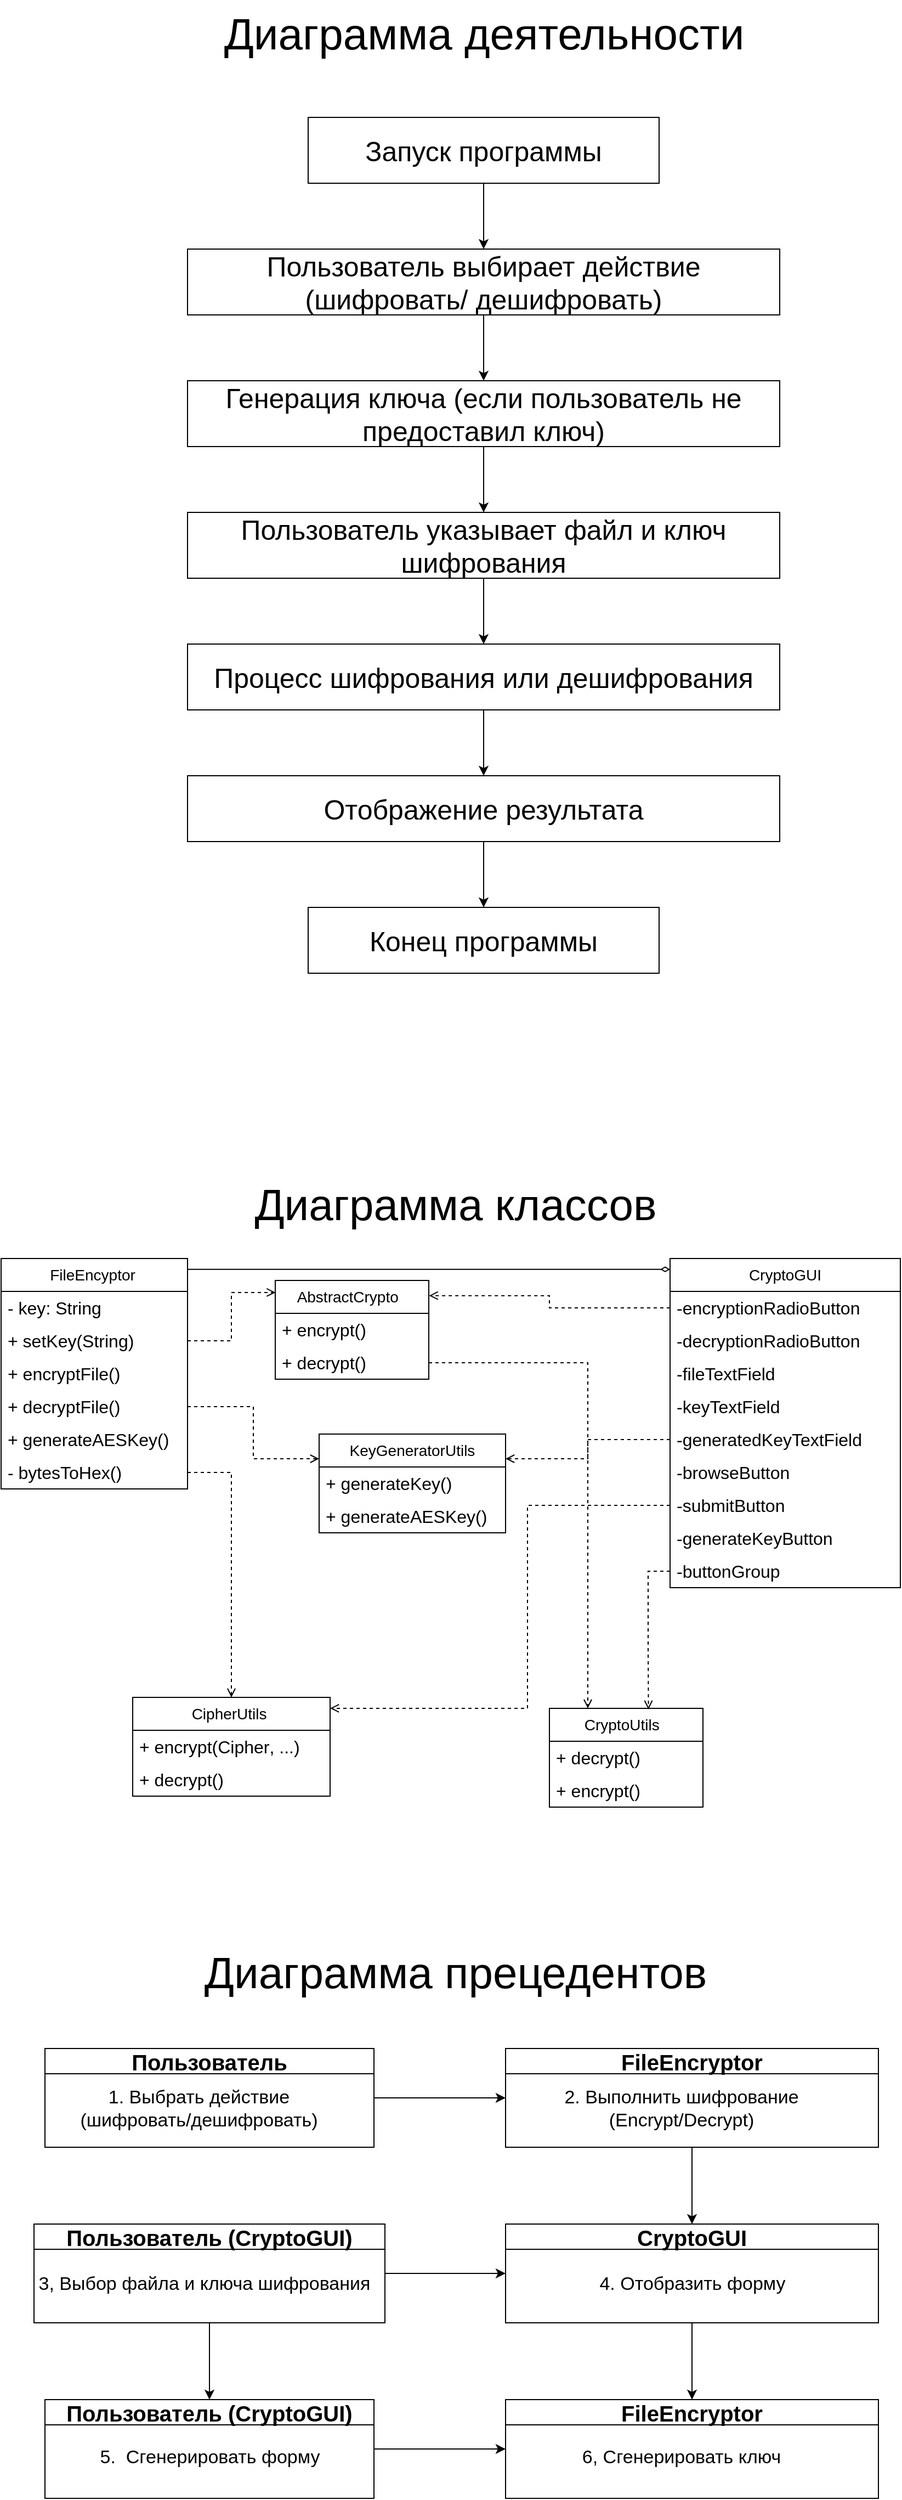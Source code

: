 <mxfile version="22.1.11" type="github">
  <diagram name="Страница — 1" id="vyfmJZVnl9p8rinQx3BE">
    <mxGraphModel dx="1980" dy="2288" grid="1" gridSize="10" guides="1" tooltips="1" connect="1" arrows="1" fold="1" page="1" pageScale="1" pageWidth="827" pageHeight="1169" math="0" shadow="0">
      <root>
        <mxCell id="0" />
        <mxCell id="1" parent="0" />
        <mxCell id="3ANtsZwoB6s7GVHmMhVy-1" value="&lt;font style=&quot;font-size: 14px;&quot;&gt;FileEncyptor&lt;/font&gt;" style="swimlane;fontStyle=0;childLayout=stackLayout;horizontal=1;startSize=30;horizontalStack=0;resizeParent=1;resizeParentMax=0;resizeLast=0;collapsible=1;marginBottom=0;whiteSpace=wrap;html=1;spacingRight=3;" vertex="1" parent="1">
          <mxGeometry width="170" height="210" as="geometry" />
        </mxCell>
        <mxCell id="3ANtsZwoB6s7GVHmMhVy-2" value="&lt;font style=&quot;font-size: 16px;&quot;&gt;- &lt;span style=&quot;line-height: 106%; font-family: Calibri, sans-serif;&quot; lang=&quot;EN-US&quot;&gt;key&lt;/span&gt;&lt;span style=&quot;font-family: Calibri, sans-serif;&quot;&gt;: &lt;/span&gt;&lt;span style=&quot;line-height: 106%; font-family: Calibri, sans-serif;&quot; lang=&quot;EN-US&quot;&gt;String&lt;/span&gt;&lt;span style=&quot;font-family: Calibri, sans-serif;&quot;&gt;&amp;nbsp; &amp;nbsp; &amp;nbsp;&lt;/span&gt;&lt;/font&gt;" style="text;strokeColor=none;fillColor=none;align=left;verticalAlign=middle;spacingLeft=4;spacingRight=4;overflow=hidden;points=[[0,0.5],[1,0.5]];portConstraint=eastwest;rotatable=0;whiteSpace=wrap;html=1;" vertex="1" parent="3ANtsZwoB6s7GVHmMhVy-1">
          <mxGeometry y="30" width="170" height="30" as="geometry" />
        </mxCell>
        <mxCell id="3ANtsZwoB6s7GVHmMhVy-3" value="&lt;font style=&quot;font-size: 16px;&quot;&gt;+ &lt;span style=&quot;line-height: 106%; font-family: Calibri, sans-serif;&quot; lang=&quot;EN-US&quot;&gt;setKey&lt;/span&gt;&lt;span style=&quot;font-family: Calibri, sans-serif;&quot;&gt;(&lt;/span&gt;&lt;span style=&quot;line-height: 106%; font-family: Calibri, sans-serif;&quot; lang=&quot;EN-US&quot;&gt;String&lt;/span&gt;&lt;span style=&quot;font-family: Calibri, sans-serif;&quot;&gt;)&amp;nbsp;&amp;nbsp;&lt;/span&gt;&lt;/font&gt;" style="text;strokeColor=none;fillColor=none;align=left;verticalAlign=middle;spacingLeft=4;spacingRight=4;overflow=hidden;points=[[0,0.5],[1,0.5]];portConstraint=eastwest;rotatable=0;whiteSpace=wrap;html=1;" vertex="1" parent="3ANtsZwoB6s7GVHmMhVy-1">
          <mxGeometry y="60" width="170" height="30" as="geometry" />
        </mxCell>
        <mxCell id="3ANtsZwoB6s7GVHmMhVy-25" value="&lt;font style=&quot;font-size: 16px;&quot;&gt;+ &lt;span style=&quot;line-height: 106%; font-family: Calibri, sans-serif;&quot; lang=&quot;EN-US&quot;&gt;encryptFile&lt;/span&gt;&lt;span style=&quot;font-family: Calibri, sans-serif;&quot;&gt;()&amp;nbsp; &amp;nbsp;&lt;/span&gt;&lt;/font&gt;" style="text;strokeColor=none;fillColor=none;align=left;verticalAlign=middle;spacingLeft=4;spacingRight=4;overflow=hidden;points=[[0,0.5],[1,0.5]];portConstraint=eastwest;rotatable=0;whiteSpace=wrap;html=1;" vertex="1" parent="3ANtsZwoB6s7GVHmMhVy-1">
          <mxGeometry y="90" width="170" height="30" as="geometry" />
        </mxCell>
        <mxCell id="3ANtsZwoB6s7GVHmMhVy-26" value="&lt;font style=&quot;font-size: 16px;&quot;&gt;+ &lt;span style=&quot;line-height: 106%; font-family: Calibri, sans-serif;&quot; lang=&quot;EN-US&quot;&gt;decryptFile&lt;/span&gt;&lt;span style=&quot;font-family: Calibri, sans-serif;&quot;&gt;()&amp;nbsp; &amp;nbsp;&lt;/span&gt;&lt;/font&gt;" style="text;strokeColor=none;fillColor=none;align=left;verticalAlign=middle;spacingLeft=4;spacingRight=4;overflow=hidden;points=[[0,0.5],[1,0.5]];portConstraint=eastwest;rotatable=0;whiteSpace=wrap;html=1;" vertex="1" parent="3ANtsZwoB6s7GVHmMhVy-1">
          <mxGeometry y="120" width="170" height="30" as="geometry" />
        </mxCell>
        <mxCell id="3ANtsZwoB6s7GVHmMhVy-27" value="&lt;font style=&quot;font-size: 16px;&quot;&gt;+ &lt;span style=&quot;line-height: 106%; font-family: Calibri, sans-serif;&quot; lang=&quot;EN-US&quot;&gt;generateAESKey()&lt;/span&gt;&lt;/font&gt;" style="text;strokeColor=none;fillColor=none;align=left;verticalAlign=middle;spacingLeft=4;spacingRight=4;overflow=hidden;points=[[0,0.5],[1,0.5]];portConstraint=eastwest;rotatable=0;whiteSpace=wrap;html=1;" vertex="1" parent="3ANtsZwoB6s7GVHmMhVy-1">
          <mxGeometry y="150" width="170" height="30" as="geometry" />
        </mxCell>
        <mxCell id="3ANtsZwoB6s7GVHmMhVy-4" value="&lt;font style=&quot;font-size: 16px;&quot;&gt;- &lt;span style=&quot;line-height: 106%; font-family: Calibri, sans-serif;&quot; lang=&quot;EN-US&quot;&gt;bytesToHex&lt;/span&gt;&lt;span style=&quot;font-family: Calibri, sans-serif;&quot;&gt;()&lt;/span&gt;&lt;/font&gt;" style="text;strokeColor=none;fillColor=none;align=left;verticalAlign=middle;spacingLeft=4;spacingRight=4;overflow=hidden;points=[[0,0.5],[1,0.5]];portConstraint=eastwest;rotatable=0;whiteSpace=wrap;html=1;" vertex="1" parent="3ANtsZwoB6s7GVHmMhVy-1">
          <mxGeometry y="180" width="170" height="30" as="geometry" />
        </mxCell>
        <mxCell id="3ANtsZwoB6s7GVHmMhVy-9" value="&lt;font style=&quot;font-size: 14px;&quot;&gt;KeyGeneratorUtils   &lt;/font&gt;" style="swimlane;fontStyle=0;childLayout=stackLayout;horizontal=1;startSize=30;horizontalStack=0;resizeParent=1;resizeParentMax=0;resizeLast=0;collapsible=1;marginBottom=0;whiteSpace=wrap;html=1;" vertex="1" parent="1">
          <mxGeometry x="290" y="160" width="170" height="90" as="geometry" />
        </mxCell>
        <mxCell id="3ANtsZwoB6s7GVHmMhVy-10" value="&lt;font style=&quot;font-size: 16px;&quot;&gt;+ generateKey()&lt;/font&gt;" style="text;strokeColor=none;fillColor=none;align=left;verticalAlign=middle;spacingLeft=4;spacingRight=4;overflow=hidden;points=[[0,0.5],[1,0.5]];portConstraint=eastwest;rotatable=0;whiteSpace=wrap;html=1;" vertex="1" parent="3ANtsZwoB6s7GVHmMhVy-9">
          <mxGeometry y="30" width="170" height="30" as="geometry" />
        </mxCell>
        <mxCell id="3ANtsZwoB6s7GVHmMhVy-11" value="&lt;font style=&quot;font-size: 16px;&quot;&gt;+ generateAESKey()&lt;/font&gt;" style="text;strokeColor=none;fillColor=none;align=left;verticalAlign=middle;spacingLeft=4;spacingRight=4;overflow=hidden;points=[[0,0.5],[1,0.5]];portConstraint=eastwest;rotatable=0;whiteSpace=wrap;html=1;" vertex="1" parent="3ANtsZwoB6s7GVHmMhVy-9">
          <mxGeometry y="60" width="170" height="30" as="geometry" />
        </mxCell>
        <mxCell id="3ANtsZwoB6s7GVHmMhVy-17" value="&lt;font style=&quot;font-size: 14px;&quot;&gt;CryptoUtils&amp;nbsp;&amp;nbsp;&lt;/font&gt;" style="swimlane;fontStyle=0;childLayout=stackLayout;horizontal=1;startSize=30;horizontalStack=0;resizeParent=1;resizeParentMax=0;resizeLast=0;collapsible=1;marginBottom=0;whiteSpace=wrap;html=1;" vertex="1" parent="1">
          <mxGeometry x="500" y="410" width="140" height="90" as="geometry" />
        </mxCell>
        <mxCell id="3ANtsZwoB6s7GVHmMhVy-19" value="&lt;font style=&quot;font-size: 16px;&quot;&gt;+ decrypt()&lt;/font&gt;" style="text;strokeColor=none;fillColor=none;align=left;verticalAlign=middle;spacingLeft=4;spacingRight=4;overflow=hidden;points=[[0,0.5],[1,0.5]];portConstraint=eastwest;rotatable=0;whiteSpace=wrap;html=1;" vertex="1" parent="3ANtsZwoB6s7GVHmMhVy-17">
          <mxGeometry y="30" width="140" height="30" as="geometry" />
        </mxCell>
        <mxCell id="3ANtsZwoB6s7GVHmMhVy-18" value="&lt;font style=&quot;font-size: 16px;&quot;&gt;+&amp;nbsp;encrypt()&lt;/font&gt;" style="text;strokeColor=none;fillColor=none;align=left;verticalAlign=middle;spacingLeft=4;spacingRight=4;overflow=hidden;points=[[0,0.5],[1,0.5]];portConstraint=eastwest;rotatable=0;whiteSpace=wrap;html=1;" vertex="1" parent="3ANtsZwoB6s7GVHmMhVy-17">
          <mxGeometry y="60" width="140" height="30" as="geometry" />
        </mxCell>
        <mxCell id="3ANtsZwoB6s7GVHmMhVy-21" value="&lt;font style=&quot;font-size: 14px;&quot;&gt;CryptoGUI&lt;/font&gt;" style="swimlane;fontStyle=0;childLayout=stackLayout;horizontal=1;startSize=30;horizontalStack=0;resizeParent=1;resizeParentMax=0;resizeLast=0;collapsible=1;marginBottom=0;whiteSpace=wrap;html=1;" vertex="1" parent="1">
          <mxGeometry x="610" width="210" height="300" as="geometry" />
        </mxCell>
        <mxCell id="3ANtsZwoB6s7GVHmMhVy-22" value="&lt;font style=&quot;font-size: 16px;&quot;&gt;-encryptionRadioButton&lt;/font&gt;" style="text;strokeColor=none;fillColor=none;align=left;verticalAlign=middle;spacingLeft=4;spacingRight=4;overflow=hidden;points=[[0,0.5],[1,0.5]];portConstraint=eastwest;rotatable=0;whiteSpace=wrap;html=1;" vertex="1" parent="3ANtsZwoB6s7GVHmMhVy-21">
          <mxGeometry y="30" width="210" height="30" as="geometry" />
        </mxCell>
        <mxCell id="3ANtsZwoB6s7GVHmMhVy-23" value="&lt;font style=&quot;font-size: 16px;&quot;&gt;-&lt;font style=&quot;font-size: 16px;&quot;&gt;decryptionRadioButton&lt;/font&gt;&lt;/font&gt;" style="text;strokeColor=none;fillColor=none;align=left;verticalAlign=middle;spacingLeft=4;spacingRight=4;overflow=hidden;points=[[0,0.5],[1,0.5]];portConstraint=eastwest;rotatable=0;whiteSpace=wrap;html=1;" vertex="1" parent="3ANtsZwoB6s7GVHmMhVy-21">
          <mxGeometry y="60" width="210" height="30" as="geometry" />
        </mxCell>
        <mxCell id="3ANtsZwoB6s7GVHmMhVy-24" value="&lt;font style=&quot;font-size: 16px;&quot;&gt;-fileTextField&lt;span style=&quot;line-height: 106%; font-family: Calibri, sans-serif;&quot;&gt;&amp;nbsp; &amp;nbsp; &amp;nbsp; &amp;nbsp;&amp;nbsp;&lt;/span&gt;&lt;/font&gt;" style="text;strokeColor=none;fillColor=none;align=left;verticalAlign=middle;spacingLeft=4;spacingRight=4;overflow=hidden;points=[[0,0.5],[1,0.5]];portConstraint=eastwest;rotatable=0;whiteSpace=wrap;html=1;" vertex="1" parent="3ANtsZwoB6s7GVHmMhVy-21">
          <mxGeometry y="90" width="210" height="30" as="geometry" />
        </mxCell>
        <mxCell id="3ANtsZwoB6s7GVHmMhVy-32" value="&lt;font style=&quot;font-size: 16px;&quot;&gt;-keyTextField&lt;span style=&quot;line-height: 106%; font-family: Calibri, sans-serif;&quot;&gt;&amp;nbsp; &amp;nbsp; &amp;nbsp; &amp;nbsp; &amp;nbsp;&lt;/span&gt;&lt;/font&gt;" style="text;strokeColor=none;fillColor=none;align=left;verticalAlign=middle;spacingLeft=4;spacingRight=4;overflow=hidden;points=[[0,0.5],[1,0.5]];portConstraint=eastwest;rotatable=0;whiteSpace=wrap;html=1;" vertex="1" parent="3ANtsZwoB6s7GVHmMhVy-21">
          <mxGeometry y="120" width="210" height="30" as="geometry" />
        </mxCell>
        <mxCell id="3ANtsZwoB6s7GVHmMhVy-33" value="&lt;font style=&quot;font-size: 16px;&quot;&gt;-generatedKeyTextField&lt;/font&gt;" style="text;strokeColor=none;fillColor=none;align=left;verticalAlign=middle;spacingLeft=4;spacingRight=4;overflow=hidden;points=[[0,0.5],[1,0.5]];portConstraint=eastwest;rotatable=0;whiteSpace=wrap;html=1;" vertex="1" parent="3ANtsZwoB6s7GVHmMhVy-21">
          <mxGeometry y="150" width="210" height="30" as="geometry" />
        </mxCell>
        <mxCell id="3ANtsZwoB6s7GVHmMhVy-34" value="&lt;font style=&quot;font-size: 16px;&quot;&gt;-browseButton&lt;span style=&quot;line-height: 106%; font-family: Calibri, sans-serif;&quot;&gt;&amp;nbsp; &amp;nbsp; &amp;nbsp; &amp;nbsp; &amp;nbsp;&lt;/span&gt;&lt;/font&gt;" style="text;strokeColor=none;fillColor=none;align=left;verticalAlign=middle;spacingLeft=4;spacingRight=4;overflow=hidden;points=[[0,0.5],[1,0.5]];portConstraint=eastwest;rotatable=0;whiteSpace=wrap;html=1;" vertex="1" parent="3ANtsZwoB6s7GVHmMhVy-21">
          <mxGeometry y="180" width="210" height="30" as="geometry" />
        </mxCell>
        <mxCell id="3ANtsZwoB6s7GVHmMhVy-35" value="&lt;font style=&quot;font-size: 16px;&quot;&gt;-submitButton&lt;span style=&quot;line-height: 106%; font-family: Calibri, sans-serif;&quot;&gt;&amp;nbsp; &amp;nbsp; &amp;nbsp; &amp;nbsp; &amp;nbsp;&lt;/span&gt;&lt;/font&gt;" style="text;strokeColor=none;fillColor=none;align=left;verticalAlign=middle;spacingLeft=4;spacingRight=4;overflow=hidden;points=[[0,0.5],[1,0.5]];portConstraint=eastwest;rotatable=0;whiteSpace=wrap;html=1;" vertex="1" parent="3ANtsZwoB6s7GVHmMhVy-21">
          <mxGeometry y="210" width="210" height="30" as="geometry" />
        </mxCell>
        <mxCell id="3ANtsZwoB6s7GVHmMhVy-36" value="&lt;font style=&quot;font-size: 16px;&quot;&gt;-generateKeyButton&lt;span style=&quot;line-height: 106%; font-family: Calibri, sans-serif;&quot;&gt;&amp;nbsp; &amp;nbsp;&amp;nbsp;&lt;/span&gt;&lt;/font&gt;" style="text;strokeColor=none;fillColor=none;align=left;verticalAlign=middle;spacingLeft=4;spacingRight=4;overflow=hidden;points=[[0,0.5],[1,0.5]];portConstraint=eastwest;rotatable=0;whiteSpace=wrap;html=1;" vertex="1" parent="3ANtsZwoB6s7GVHmMhVy-21">
          <mxGeometry y="240" width="210" height="30" as="geometry" />
        </mxCell>
        <mxCell id="3ANtsZwoB6s7GVHmMhVy-37" value="&lt;font style=&quot;font-size: 16px;&quot;&gt;-buttonGroup&lt;span style=&quot;line-height: 106%; font-family: Calibri, sans-serif;&quot;&gt;&amp;nbsp; &amp;nbsp; &amp;nbsp; &amp;nbsp; &amp;nbsp;&amp;nbsp;&lt;/span&gt;&lt;/font&gt;" style="text;strokeColor=none;fillColor=none;align=left;verticalAlign=middle;spacingLeft=4;spacingRight=4;overflow=hidden;points=[[0,0.5],[1,0.5]];portConstraint=eastwest;rotatable=0;whiteSpace=wrap;html=1;" vertex="1" parent="3ANtsZwoB6s7GVHmMhVy-21">
          <mxGeometry y="270" width="210" height="30" as="geometry" />
        </mxCell>
        <mxCell id="3ANtsZwoB6s7GVHmMhVy-39" value="&lt;font style=&quot;font-size: 14px;&quot;&gt;AbstractCrypto&amp;nbsp;&amp;nbsp;&lt;/font&gt;" style="swimlane;fontStyle=0;childLayout=stackLayout;horizontal=1;startSize=30;horizontalStack=0;resizeParent=1;resizeParentMax=0;resizeLast=0;collapsible=1;marginBottom=0;whiteSpace=wrap;html=1;" vertex="1" parent="1">
          <mxGeometry x="250" y="20" width="140" height="90" as="geometry" />
        </mxCell>
        <mxCell id="3ANtsZwoB6s7GVHmMhVy-40" value="&lt;font style=&quot;font-size: 16px;&quot;&gt;+&amp;nbsp;encrypt()&lt;/font&gt;" style="text;strokeColor=none;fillColor=none;align=left;verticalAlign=middle;spacingLeft=4;spacingRight=4;overflow=hidden;points=[[0,0.5],[1,0.5]];portConstraint=eastwest;rotatable=0;whiteSpace=wrap;html=1;" vertex="1" parent="3ANtsZwoB6s7GVHmMhVy-39">
          <mxGeometry y="30" width="140" height="30" as="geometry" />
        </mxCell>
        <mxCell id="3ANtsZwoB6s7GVHmMhVy-41" value="&lt;font style=&quot;font-size: 16px;&quot;&gt;+ decrypt()&lt;/font&gt;" style="text;strokeColor=none;fillColor=none;align=left;verticalAlign=middle;spacingLeft=4;spacingRight=4;overflow=hidden;points=[[0,0.5],[1,0.5]];portConstraint=eastwest;rotatable=0;whiteSpace=wrap;html=1;" vertex="1" parent="3ANtsZwoB6s7GVHmMhVy-39">
          <mxGeometry y="60" width="140" height="30" as="geometry" />
        </mxCell>
        <mxCell id="3ANtsZwoB6s7GVHmMhVy-42" value="&lt;font style=&quot;font-size: 14px;&quot;&gt;CipherUtils&lt;span style=&quot;line-height: 106%; font-family: Calibri, sans-serif;&quot;&gt;&amp;nbsp;&lt;/span&gt;&lt;/font&gt;" style="swimlane;fontStyle=0;childLayout=stackLayout;horizontal=1;startSize=30;horizontalStack=0;resizeParent=1;resizeParentMax=0;resizeLast=0;collapsible=1;marginBottom=0;whiteSpace=wrap;html=1;" vertex="1" parent="1">
          <mxGeometry x="120" y="400" width="180" height="90" as="geometry" />
        </mxCell>
        <mxCell id="3ANtsZwoB6s7GVHmMhVy-43" value="&lt;font style=&quot;font-size: 16px;&quot;&gt;+ &lt;span style=&quot;line-height: 106%; font-family: Calibri, sans-serif;&quot; lang=&quot;EN-US&quot;&gt;encrypt&lt;/span&gt;&lt;span style=&quot;font-family: Calibri, sans-serif;&quot;&gt;(&lt;/span&gt;&lt;span style=&quot;line-height: 106%; font-family: Calibri, sans-serif;&quot; lang=&quot;EN-US&quot;&gt;Cipher&lt;/span&gt;&lt;span style=&quot;font-family: Calibri, sans-serif;&quot;&gt;, ...)&amp;nbsp;&lt;/span&gt;&lt;/font&gt;" style="text;strokeColor=none;fillColor=none;align=left;verticalAlign=middle;spacingLeft=4;spacingRight=4;overflow=hidden;points=[[0,0.5],[1,0.5]];portConstraint=eastwest;rotatable=0;whiteSpace=wrap;html=1;" vertex="1" parent="3ANtsZwoB6s7GVHmMhVy-42">
          <mxGeometry y="30" width="180" height="30" as="geometry" />
        </mxCell>
        <mxCell id="3ANtsZwoB6s7GVHmMhVy-44" value="&lt;font style=&quot;font-size: 16px;&quot;&gt;+ decrypt()&lt;/font&gt;" style="text;strokeColor=none;fillColor=none;align=left;verticalAlign=middle;spacingLeft=4;spacingRight=4;overflow=hidden;points=[[0,0.5],[1,0.5]];portConstraint=eastwest;rotatable=0;whiteSpace=wrap;html=1;" vertex="1" parent="3ANtsZwoB6s7GVHmMhVy-42">
          <mxGeometry y="60" width="180" height="30" as="geometry" />
        </mxCell>
        <mxCell id="3ANtsZwoB6s7GVHmMhVy-50" style="edgeStyle=orthogonalEdgeStyle;rounded=0;orthogonalLoop=1;jettySize=auto;html=1;exitX=1;exitY=0.5;exitDx=0;exitDy=0;entryX=0;entryY=0.25;entryDx=0;entryDy=0;dashed=1;endArrow=open;endFill=0;" edge="1" parent="1" source="3ANtsZwoB6s7GVHmMhVy-26" target="3ANtsZwoB6s7GVHmMhVy-9">
          <mxGeometry relative="1" as="geometry" />
        </mxCell>
        <mxCell id="3ANtsZwoB6s7GVHmMhVy-51" style="edgeStyle=orthogonalEdgeStyle;rounded=0;orthogonalLoop=1;jettySize=auto;html=1;exitX=1;exitY=0.5;exitDx=0;exitDy=0;entryX=0.002;entryY=0.122;entryDx=0;entryDy=0;entryPerimeter=0;dashed=1;endArrow=open;endFill=0;" edge="1" parent="1" source="3ANtsZwoB6s7GVHmMhVy-3" target="3ANtsZwoB6s7GVHmMhVy-39">
          <mxGeometry relative="1" as="geometry" />
        </mxCell>
        <mxCell id="3ANtsZwoB6s7GVHmMhVy-52" style="edgeStyle=orthogonalEdgeStyle;rounded=0;orthogonalLoop=1;jettySize=auto;html=1;exitX=0;exitY=0.5;exitDx=0;exitDy=0;entryX=1.002;entryY=0.154;entryDx=0;entryDy=0;entryPerimeter=0;dashed=1;endArrow=open;endFill=0;" edge="1" parent="1" source="3ANtsZwoB6s7GVHmMhVy-22" target="3ANtsZwoB6s7GVHmMhVy-39">
          <mxGeometry relative="1" as="geometry" />
        </mxCell>
        <mxCell id="3ANtsZwoB6s7GVHmMhVy-56" style="edgeStyle=orthogonalEdgeStyle;rounded=0;orthogonalLoop=1;jettySize=auto;html=1;exitX=0;exitY=0.5;exitDx=0;exitDy=0;entryX=1;entryY=0.111;entryDx=0;entryDy=0;entryPerimeter=0;dashed=1;endArrow=open;endFill=0;" edge="1" parent="1" source="3ANtsZwoB6s7GVHmMhVy-35" target="3ANtsZwoB6s7GVHmMhVy-42">
          <mxGeometry relative="1" as="geometry">
            <Array as="points">
              <mxPoint x="480" y="225" />
              <mxPoint x="480" y="410" />
            </Array>
          </mxGeometry>
        </mxCell>
        <mxCell id="3ANtsZwoB6s7GVHmMhVy-58" style="edgeStyle=orthogonalEdgeStyle;rounded=0;orthogonalLoop=1;jettySize=auto;html=1;exitX=1;exitY=0.5;exitDx=0;exitDy=0;entryX=0.5;entryY=0;entryDx=0;entryDy=0;endArrow=open;endFill=0;dashed=1;" edge="1" parent="1" source="3ANtsZwoB6s7GVHmMhVy-4" target="3ANtsZwoB6s7GVHmMhVy-42">
          <mxGeometry relative="1" as="geometry" />
        </mxCell>
        <mxCell id="3ANtsZwoB6s7GVHmMhVy-61" style="edgeStyle=orthogonalEdgeStyle;rounded=0;orthogonalLoop=1;jettySize=auto;html=1;exitX=0;exitY=0.5;exitDx=0;exitDy=0;entryX=0.645;entryY=0.011;entryDx=0;entryDy=0;entryPerimeter=0;endArrow=open;endFill=0;dashed=1;" edge="1" parent="1" source="3ANtsZwoB6s7GVHmMhVy-37" target="3ANtsZwoB6s7GVHmMhVy-17">
          <mxGeometry relative="1" as="geometry" />
        </mxCell>
        <mxCell id="3ANtsZwoB6s7GVHmMhVy-62" style="edgeStyle=orthogonalEdgeStyle;rounded=0;orthogonalLoop=1;jettySize=auto;html=1;exitX=1;exitY=0.5;exitDx=0;exitDy=0;entryX=0.25;entryY=0;entryDx=0;entryDy=0;endArrow=open;endFill=0;dashed=1;" edge="1" parent="1" source="3ANtsZwoB6s7GVHmMhVy-41" target="3ANtsZwoB6s7GVHmMhVy-17">
          <mxGeometry relative="1" as="geometry" />
        </mxCell>
        <mxCell id="3ANtsZwoB6s7GVHmMhVy-63" style="edgeStyle=orthogonalEdgeStyle;rounded=0;orthogonalLoop=1;jettySize=auto;html=1;exitX=0;exitY=0.5;exitDx=0;exitDy=0;entryX=1;entryY=0.25;entryDx=0;entryDy=0;endArrow=open;endFill=0;dashed=1;" edge="1" parent="1" source="3ANtsZwoB6s7GVHmMhVy-33" target="3ANtsZwoB6s7GVHmMhVy-9">
          <mxGeometry relative="1" as="geometry" />
        </mxCell>
        <mxCell id="3ANtsZwoB6s7GVHmMhVy-64" style="edgeStyle=orthogonalEdgeStyle;rounded=0;orthogonalLoop=1;jettySize=auto;html=1;exitX=1;exitY=0;exitDx=0;exitDy=0;entryX=0;entryY=0.033;entryDx=0;entryDy=0;entryPerimeter=0;endArrow=diamondThin;endFill=0;" edge="1" parent="1" source="3ANtsZwoB6s7GVHmMhVy-1" target="3ANtsZwoB6s7GVHmMhVy-21">
          <mxGeometry relative="1" as="geometry">
            <Array as="points">
              <mxPoint x="170" y="10" />
            </Array>
          </mxGeometry>
        </mxCell>
        <mxCell id="3ANtsZwoB6s7GVHmMhVy-65" value="&lt;font style=&quot;font-size: 40px;&quot;&gt;Диаграмма классов&lt;/font&gt;" style="text;html=1;align=center;verticalAlign=middle;resizable=0;points=[];autosize=1;strokeColor=none;fillColor=none;" vertex="1" parent="1">
          <mxGeometry x="219" y="-80" width="390" height="60" as="geometry" />
        </mxCell>
        <mxCell id="3ANtsZwoB6s7GVHmMhVy-66" value="&lt;font style=&quot;font-size: 40px;&quot;&gt;Диаграмма деятельности&lt;/font&gt;" style="text;html=1;align=center;verticalAlign=middle;resizable=0;points=[];autosize=1;strokeColor=none;fillColor=none;" vertex="1" parent="1">
          <mxGeometry x="190" y="-1147" width="500" height="60" as="geometry" />
        </mxCell>
        <mxCell id="3ANtsZwoB6s7GVHmMhVy-74" style="edgeStyle=orthogonalEdgeStyle;rounded=0;orthogonalLoop=1;jettySize=auto;html=1;exitX=0.5;exitY=1;exitDx=0;exitDy=0;entryX=0.5;entryY=0;entryDx=0;entryDy=0;" edge="1" parent="1" source="3ANtsZwoB6s7GVHmMhVy-67" target="3ANtsZwoB6s7GVHmMhVy-68">
          <mxGeometry relative="1" as="geometry" />
        </mxCell>
        <mxCell id="3ANtsZwoB6s7GVHmMhVy-67" value="&lt;font style=&quot;font-size: 25px;&quot;&gt;Запуск программы&lt;/font&gt;" style="rounded=0;whiteSpace=wrap;html=1;" vertex="1" parent="1">
          <mxGeometry x="280" y="-1040" width="320" height="60" as="geometry" />
        </mxCell>
        <mxCell id="3ANtsZwoB6s7GVHmMhVy-75" style="edgeStyle=orthogonalEdgeStyle;rounded=0;orthogonalLoop=1;jettySize=auto;html=1;exitX=0.5;exitY=1;exitDx=0;exitDy=0;entryX=0.5;entryY=0;entryDx=0;entryDy=0;" edge="1" parent="1" source="3ANtsZwoB6s7GVHmMhVy-68" target="3ANtsZwoB6s7GVHmMhVy-69">
          <mxGeometry relative="1" as="geometry" />
        </mxCell>
        <mxCell id="3ANtsZwoB6s7GVHmMhVy-68" value="&lt;font style=&quot;font-size: 25px;&quot;&gt;Пользователь выбирает действие (шифровать/ дешифровать) &lt;/font&gt;" style="rounded=0;whiteSpace=wrap;html=1;" vertex="1" parent="1">
          <mxGeometry x="170" y="-920" width="540" height="60" as="geometry" />
        </mxCell>
        <mxCell id="3ANtsZwoB6s7GVHmMhVy-76" style="edgeStyle=orthogonalEdgeStyle;rounded=0;orthogonalLoop=1;jettySize=auto;html=1;exitX=0.5;exitY=1;exitDx=0;exitDy=0;entryX=0.5;entryY=0;entryDx=0;entryDy=0;" edge="1" parent="1" source="3ANtsZwoB6s7GVHmMhVy-69" target="3ANtsZwoB6s7GVHmMhVy-70">
          <mxGeometry relative="1" as="geometry" />
        </mxCell>
        <mxCell id="3ANtsZwoB6s7GVHmMhVy-69" value="&lt;font style=&quot;font-size: 25px;&quot;&gt;Генерация ключа (если пользователь не предоставил ключ)&lt;/font&gt;" style="rounded=0;whiteSpace=wrap;html=1;" vertex="1" parent="1">
          <mxGeometry x="170" y="-800" width="540" height="60" as="geometry" />
        </mxCell>
        <mxCell id="3ANtsZwoB6s7GVHmMhVy-77" style="edgeStyle=orthogonalEdgeStyle;rounded=0;orthogonalLoop=1;jettySize=auto;html=1;exitX=0.5;exitY=1;exitDx=0;exitDy=0;entryX=0.5;entryY=0;entryDx=0;entryDy=0;" edge="1" parent="1" source="3ANtsZwoB6s7GVHmMhVy-70" target="3ANtsZwoB6s7GVHmMhVy-71">
          <mxGeometry relative="1" as="geometry" />
        </mxCell>
        <mxCell id="3ANtsZwoB6s7GVHmMhVy-70" value="&lt;font style=&quot;font-size: 25px;&quot;&gt;Пользователь указывает&amp;nbsp;файл и ключ шифрования&lt;/font&gt;" style="rounded=0;whiteSpace=wrap;html=1;" vertex="1" parent="1">
          <mxGeometry x="170" y="-680" width="540" height="60" as="geometry" />
        </mxCell>
        <mxCell id="3ANtsZwoB6s7GVHmMhVy-79" style="edgeStyle=orthogonalEdgeStyle;rounded=0;orthogonalLoop=1;jettySize=auto;html=1;exitX=0.5;exitY=1;exitDx=0;exitDy=0;entryX=0.5;entryY=0;entryDx=0;entryDy=0;" edge="1" parent="1" source="3ANtsZwoB6s7GVHmMhVy-71" target="3ANtsZwoB6s7GVHmMhVy-72">
          <mxGeometry relative="1" as="geometry" />
        </mxCell>
        <mxCell id="3ANtsZwoB6s7GVHmMhVy-71" value="&lt;font style=&quot;font-size: 25px;&quot;&gt;Процесс шифрования&amp;nbsp;или дешифрования&lt;/font&gt;" style="rounded=0;whiteSpace=wrap;html=1;" vertex="1" parent="1">
          <mxGeometry x="170" y="-560" width="540" height="60" as="geometry" />
        </mxCell>
        <mxCell id="3ANtsZwoB6s7GVHmMhVy-80" style="edgeStyle=orthogonalEdgeStyle;rounded=0;orthogonalLoop=1;jettySize=auto;html=1;exitX=0.5;exitY=1;exitDx=0;exitDy=0;entryX=0.5;entryY=0;entryDx=0;entryDy=0;" edge="1" parent="1" source="3ANtsZwoB6s7GVHmMhVy-72" target="3ANtsZwoB6s7GVHmMhVy-73">
          <mxGeometry relative="1" as="geometry" />
        </mxCell>
        <mxCell id="3ANtsZwoB6s7GVHmMhVy-72" value="&lt;font style=&quot;font-size: 25px;&quot;&gt;Отображение результата&lt;/font&gt;" style="rounded=0;whiteSpace=wrap;html=1;" vertex="1" parent="1">
          <mxGeometry x="170" y="-440" width="540" height="60" as="geometry" />
        </mxCell>
        <mxCell id="3ANtsZwoB6s7GVHmMhVy-73" value="&lt;font style=&quot;font-size: 25px;&quot;&gt;Конец программы&lt;/font&gt;" style="rounded=0;whiteSpace=wrap;html=1;" vertex="1" parent="1">
          <mxGeometry x="280" y="-320" width="320" height="60" as="geometry" />
        </mxCell>
        <mxCell id="3ANtsZwoB6s7GVHmMhVy-81" value="&lt;font style=&quot;font-size: 40px;&quot;&gt;Диаграмма прецедентов&lt;/font&gt;" style="text;html=1;align=center;verticalAlign=middle;resizable=0;points=[];autosize=1;strokeColor=none;fillColor=none;" vertex="1" parent="1">
          <mxGeometry x="174" y="620" width="480" height="60" as="geometry" />
        </mxCell>
        <mxCell id="3ANtsZwoB6s7GVHmMhVy-88" style="edgeStyle=orthogonalEdgeStyle;rounded=0;orthogonalLoop=1;jettySize=auto;html=1;exitX=1;exitY=0.5;exitDx=0;exitDy=0;entryX=0;entryY=0.5;entryDx=0;entryDy=0;" edge="1" parent="1" source="3ANtsZwoB6s7GVHmMhVy-82" target="3ANtsZwoB6s7GVHmMhVy-85">
          <mxGeometry relative="1" as="geometry" />
        </mxCell>
        <mxCell id="3ANtsZwoB6s7GVHmMhVy-82" value="&lt;font style=&quot;font-size: 20px;&quot;&gt;Пользователь&lt;/font&gt;" style="swimlane;whiteSpace=wrap;html=1;startSize=23;" vertex="1" parent="1">
          <mxGeometry x="40" y="720" width="300" height="90" as="geometry" />
        </mxCell>
        <mxCell id="3ANtsZwoB6s7GVHmMhVy-95" value="&lt;font style=&quot;font-size: 17px;&quot;&gt;1. Выбрать действие &lt;br&gt;(шифровать/дешифровать)&lt;/font&gt;" style="text;html=1;align=center;verticalAlign=middle;resizable=0;points=[];autosize=1;strokeColor=none;fillColor=none;" vertex="1" parent="3ANtsZwoB6s7GVHmMhVy-82">
          <mxGeometry x="20" y="30" width="240" height="50" as="geometry" />
        </mxCell>
        <mxCell id="3ANtsZwoB6s7GVHmMhVy-89" style="edgeStyle=orthogonalEdgeStyle;rounded=0;orthogonalLoop=1;jettySize=auto;html=1;exitX=1;exitY=0.5;exitDx=0;exitDy=0;entryX=0;entryY=0.5;entryDx=0;entryDy=0;" edge="1" parent="1" source="3ANtsZwoB6s7GVHmMhVy-83" target="3ANtsZwoB6s7GVHmMhVy-86">
          <mxGeometry relative="1" as="geometry" />
        </mxCell>
        <mxCell id="3ANtsZwoB6s7GVHmMhVy-94" style="edgeStyle=orthogonalEdgeStyle;rounded=0;orthogonalLoop=1;jettySize=auto;html=1;exitX=0.5;exitY=1;exitDx=0;exitDy=0;entryX=0.5;entryY=0;entryDx=0;entryDy=0;" edge="1" parent="1" source="3ANtsZwoB6s7GVHmMhVy-83" target="3ANtsZwoB6s7GVHmMhVy-84">
          <mxGeometry relative="1" as="geometry" />
        </mxCell>
        <mxCell id="3ANtsZwoB6s7GVHmMhVy-83" value="&lt;font style=&quot;font-size: 20px;&quot;&gt;Пользователь (CryptoGUI)&lt;/font&gt;" style="swimlane;whiteSpace=wrap;html=1;" vertex="1" parent="1">
          <mxGeometry x="30" y="880" width="320" height="90" as="geometry" />
        </mxCell>
        <mxCell id="3ANtsZwoB6s7GVHmMhVy-97" value="&lt;font style=&quot;font-size: 17px;&quot;&gt;3, Выбор файла и ключа шифрования&lt;/font&gt;" style="text;html=1;align=center;verticalAlign=middle;resizable=0;points=[];autosize=1;strokeColor=none;fillColor=none;" vertex="1" parent="3ANtsZwoB6s7GVHmMhVy-83">
          <mxGeometry x="-10" y="40" width="330" height="30" as="geometry" />
        </mxCell>
        <mxCell id="3ANtsZwoB6s7GVHmMhVy-90" style="edgeStyle=orthogonalEdgeStyle;rounded=0;orthogonalLoop=1;jettySize=auto;html=1;exitX=1;exitY=0.5;exitDx=0;exitDy=0;entryX=0;entryY=0.5;entryDx=0;entryDy=0;" edge="1" parent="1" source="3ANtsZwoB6s7GVHmMhVy-84" target="3ANtsZwoB6s7GVHmMhVy-87">
          <mxGeometry relative="1" as="geometry" />
        </mxCell>
        <mxCell id="3ANtsZwoB6s7GVHmMhVy-84" value="&lt;font style=&quot;font-size: 20px;&quot;&gt;Пользователь (CryptoGUI)&lt;/font&gt;" style="swimlane;whiteSpace=wrap;html=1;" vertex="1" parent="1">
          <mxGeometry x="40" y="1040" width="300" height="90" as="geometry" />
        </mxCell>
        <mxCell id="3ANtsZwoB6s7GVHmMhVy-99" value="&lt;font style=&quot;font-size: 17px;&quot;&gt;5.&amp;nbsp; Сгенерировать форму&lt;/font&gt;" style="text;html=1;align=center;verticalAlign=middle;resizable=0;points=[];autosize=1;strokeColor=none;fillColor=none;" vertex="1" parent="3ANtsZwoB6s7GVHmMhVy-84">
          <mxGeometry x="40" y="38" width="220" height="30" as="geometry" />
        </mxCell>
        <mxCell id="3ANtsZwoB6s7GVHmMhVy-91" style="edgeStyle=orthogonalEdgeStyle;rounded=0;orthogonalLoop=1;jettySize=auto;html=1;exitX=0.5;exitY=1;exitDx=0;exitDy=0;entryX=0.5;entryY=0;entryDx=0;entryDy=0;" edge="1" parent="1" source="3ANtsZwoB6s7GVHmMhVy-85" target="3ANtsZwoB6s7GVHmMhVy-86">
          <mxGeometry relative="1" as="geometry" />
        </mxCell>
        <mxCell id="3ANtsZwoB6s7GVHmMhVy-85" value="&lt;font style=&quot;font-size: 20px;&quot;&gt;FileEncryptor&lt;/font&gt;" style="swimlane;whiteSpace=wrap;html=1;" vertex="1" parent="1">
          <mxGeometry x="460" y="720" width="340" height="90" as="geometry" />
        </mxCell>
        <mxCell id="3ANtsZwoB6s7GVHmMhVy-96" value="&lt;font style=&quot;font-size: 17px;&quot;&gt;2. Выполнить шифрование&lt;br&gt;(Encrypt/Decrypt)&lt;/font&gt;" style="text;html=1;align=center;verticalAlign=middle;resizable=0;points=[];autosize=1;strokeColor=none;fillColor=none;" vertex="1" parent="3ANtsZwoB6s7GVHmMhVy-85">
          <mxGeometry x="40" y="30" width="240" height="50" as="geometry" />
        </mxCell>
        <mxCell id="3ANtsZwoB6s7GVHmMhVy-92" style="edgeStyle=orthogonalEdgeStyle;rounded=0;orthogonalLoop=1;jettySize=auto;html=1;exitX=0.5;exitY=1;exitDx=0;exitDy=0;entryX=0.5;entryY=0;entryDx=0;entryDy=0;" edge="1" parent="1" source="3ANtsZwoB6s7GVHmMhVy-86" target="3ANtsZwoB6s7GVHmMhVy-87">
          <mxGeometry relative="1" as="geometry" />
        </mxCell>
        <mxCell id="3ANtsZwoB6s7GVHmMhVy-86" value="&lt;font style=&quot;font-size: 20px;&quot;&gt;CryptoGUI&lt;/font&gt;" style="swimlane;whiteSpace=wrap;html=1;" vertex="1" parent="1">
          <mxGeometry x="460" y="880" width="340" height="90" as="geometry" />
        </mxCell>
        <mxCell id="3ANtsZwoB6s7GVHmMhVy-98" value="&lt;font style=&quot;font-size: 17px;&quot;&gt;4. Отобразить форму&lt;/font&gt;" style="text;html=1;align=center;verticalAlign=middle;resizable=0;points=[];autosize=1;strokeColor=none;fillColor=none;" vertex="1" parent="3ANtsZwoB6s7GVHmMhVy-86">
          <mxGeometry x="75" y="40" width="190" height="30" as="geometry" />
        </mxCell>
        <mxCell id="3ANtsZwoB6s7GVHmMhVy-87" value="&lt;font style=&quot;font-size: 20px;&quot;&gt;FileEncryptor&lt;/font&gt;" style="swimlane;whiteSpace=wrap;html=1;" vertex="1" parent="1">
          <mxGeometry x="460" y="1040" width="340" height="90" as="geometry" />
        </mxCell>
        <mxCell id="3ANtsZwoB6s7GVHmMhVy-100" value="&lt;font style=&quot;font-size: 17px;&quot;&gt;6, Сгенерировать ключ&lt;/font&gt;" style="text;html=1;align=center;verticalAlign=middle;resizable=0;points=[];autosize=1;strokeColor=none;fillColor=none;" vertex="1" parent="3ANtsZwoB6s7GVHmMhVy-87">
          <mxGeometry x="60" y="38" width="200" height="30" as="geometry" />
        </mxCell>
      </root>
    </mxGraphModel>
  </diagram>
</mxfile>
